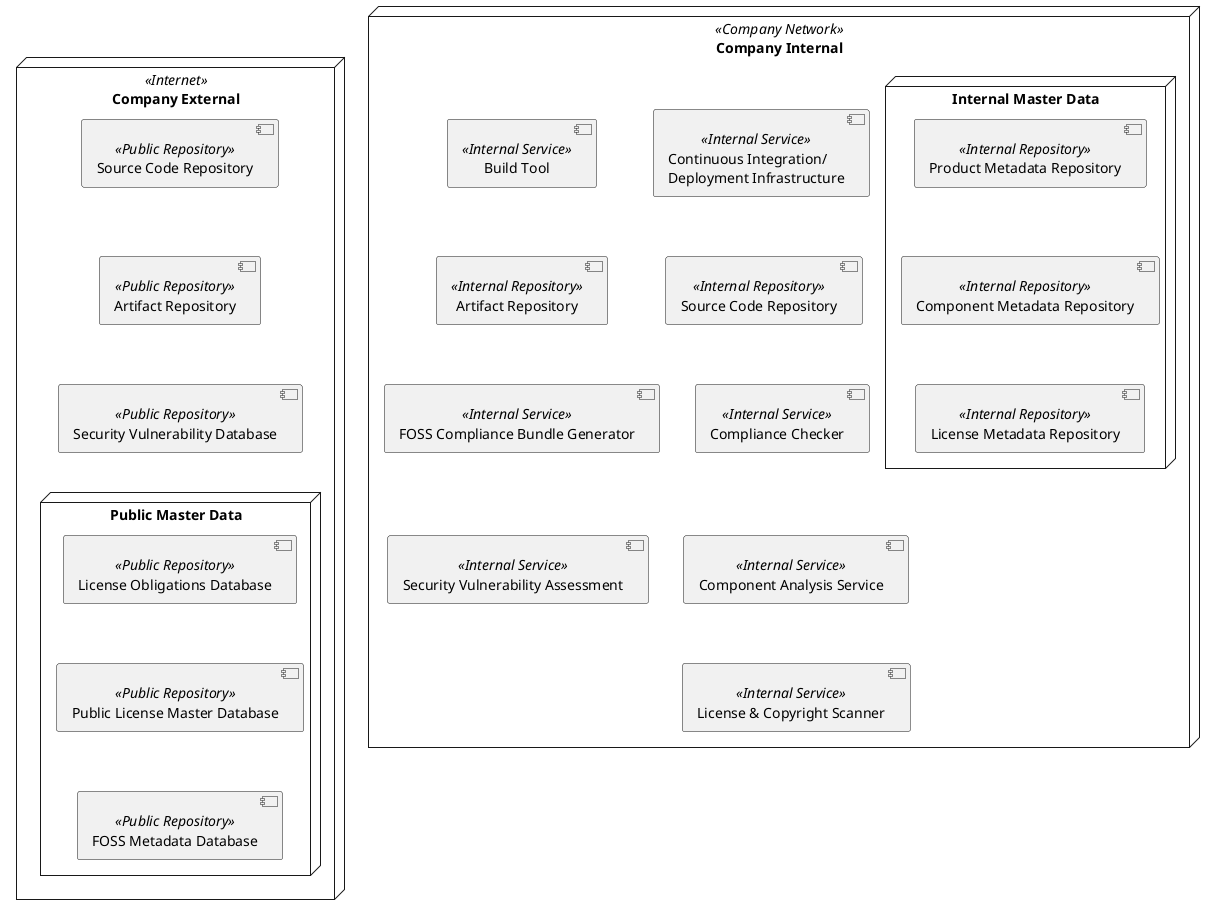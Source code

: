 @startuml

'
' SPDX-License-Identifier: CC-BY-SA-4.0
'
' Showing the tooling landscape as UML deployement diagram
' This is meant to be a big picture, not listing all details
'

'
' Elements: What is public in the Internet
'

skinparam componentStyle uml2

node "Company External" <<Internet>> {

    component [Source Code Repository] as publicsource <<Public Repository>> 

    component [Artifact Repository] as publicartifacts <<Public Repository>>

    component [Security Vulnerability Database] as publicvulnerabilities <<Public Repository>> 

    node "Public Master Data" {

        component [License Obligations Database] as publicobligations <<Public Repository>> 

        component [Public License Master Database] as publiclicenses <<Public Repository>> 

        component [FOSS Metadata Database] as publicmetadata <<Public Repository>> 

    }

}

'
' Elements: What is inside organisation or comapny
'

node "Company Internal" <<Company Network>> {

    component [Continuous Integration/\nDeployment Infrastructure] as cicd <<Internal Service>>

    component [Build Tool] as buildsystem <<Internal Service>>

    component [Source Code Repository] as internalsource <<Internal Repository>> 

    component [Artifact Repository] as internalartifacts <<Internal Repository>> 

    component [Compliance Checker] as compliancechecker <<Internal Service>>

    component [FOSS Compliance Bundle Generator] as fossbundlegenerator <<Internal Service>>

    component [Component Analysis Service] as componentanalysis <<Internal Service>>

    component [License & Copyright Scanner] as licensescanner <<Internal Service>>

    component [Security Vulnerability Assessment] as securityassessment <<Internal Service>>

    node "Internal Master Data" {

        component [Product Metadata Repository] as productinventory <<Internal Repository>>

        component [Component Metadata Repository] as componentinventory <<Internal Repository>> 

        component [License Metadata Repository] as licenses <<Internal Repository>> 

    }

}

' 
' hidden relations to force layout ...
' 

publicsource -[hidden]-> publicartifacts
publicartifacts -[hidden]-> publicvulnerabilities
publicvulnerabilities -[hidden]-> publicobligations

publicobligations -[hidden]-> publiclicenses
publiclicenses -[hidden]-> publicmetadata

cicd -[hidden]-> internalsource
buildsystem -[hidden]-> internalartifacts
internalsource -[hidden]-> compliancechecker
internalartifacts -[hidden]-> fossbundlegenerator
compliancechecker -[hidden]-> componentanalysis
fossbundlegenerator -[hidden]-> securityassessment
componentanalysis -[hidden]-> licensescanner

productinventory -[hidden]-> componentinventory
componentinventory -[hidden]-> licenses

@enduml
